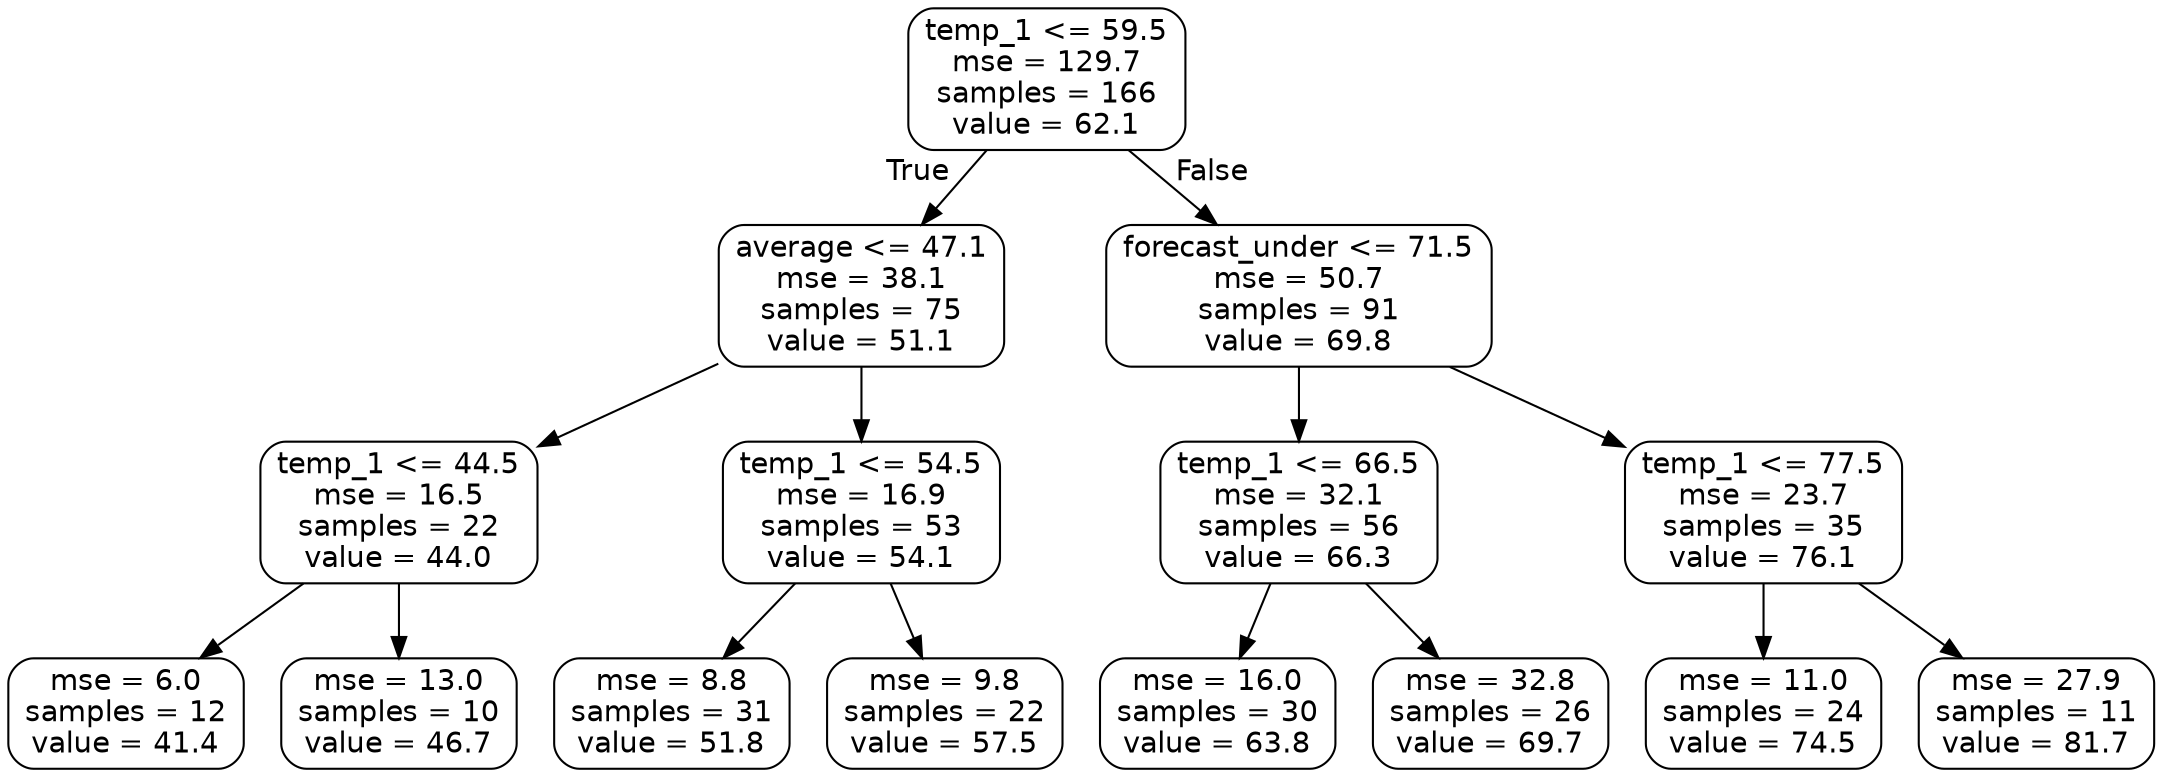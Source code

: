 digraph Tree {
node [shape=box, style="rounded", color="black", fontname=helvetica] ;
edge [fontname=helvetica] ;
0 [label="temp_1 <= 59.5\nmse = 129.7\nsamples = 166\nvalue = 62.1"] ;
1 [label="average <= 47.1\nmse = 38.1\nsamples = 75\nvalue = 51.1"] ;
0 -> 1 [labeldistance=2.5, labelangle=45, headlabel="True"] ;
2 [label="temp_1 <= 44.5\nmse = 16.5\nsamples = 22\nvalue = 44.0"] ;
1 -> 2 ;
3 [label="mse = 6.0\nsamples = 12\nvalue = 41.4"] ;
2 -> 3 ;
4 [label="mse = 13.0\nsamples = 10\nvalue = 46.7"] ;
2 -> 4 ;
5 [label="temp_1 <= 54.5\nmse = 16.9\nsamples = 53\nvalue = 54.1"] ;
1 -> 5 ;
6 [label="mse = 8.8\nsamples = 31\nvalue = 51.8"] ;
5 -> 6 ;
7 [label="mse = 9.8\nsamples = 22\nvalue = 57.5"] ;
5 -> 7 ;
8 [label="forecast_under <= 71.5\nmse = 50.7\nsamples = 91\nvalue = 69.8"] ;
0 -> 8 [labeldistance=2.5, labelangle=-45, headlabel="False"] ;
9 [label="temp_1 <= 66.5\nmse = 32.1\nsamples = 56\nvalue = 66.3"] ;
8 -> 9 ;
10 [label="mse = 16.0\nsamples = 30\nvalue = 63.8"] ;
9 -> 10 ;
11 [label="mse = 32.8\nsamples = 26\nvalue = 69.7"] ;
9 -> 11 ;
12 [label="temp_1 <= 77.5\nmse = 23.7\nsamples = 35\nvalue = 76.1"] ;
8 -> 12 ;
13 [label="mse = 11.0\nsamples = 24\nvalue = 74.5"] ;
12 -> 13 ;
14 [label="mse = 27.9\nsamples = 11\nvalue = 81.7"] ;
12 -> 14 ;
}